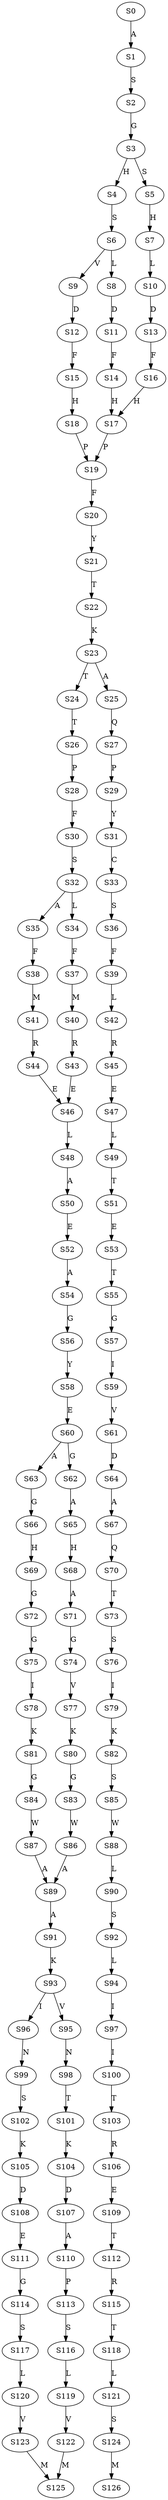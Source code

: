 strict digraph  {
	S0 -> S1 [ label = A ];
	S1 -> S2 [ label = S ];
	S2 -> S3 [ label = G ];
	S3 -> S4 [ label = H ];
	S3 -> S5 [ label = S ];
	S4 -> S6 [ label = S ];
	S5 -> S7 [ label = H ];
	S6 -> S8 [ label = L ];
	S6 -> S9 [ label = V ];
	S7 -> S10 [ label = L ];
	S8 -> S11 [ label = D ];
	S9 -> S12 [ label = D ];
	S10 -> S13 [ label = D ];
	S11 -> S14 [ label = F ];
	S12 -> S15 [ label = F ];
	S13 -> S16 [ label = F ];
	S14 -> S17 [ label = H ];
	S15 -> S18 [ label = H ];
	S16 -> S17 [ label = H ];
	S17 -> S19 [ label = P ];
	S18 -> S19 [ label = P ];
	S19 -> S20 [ label = F ];
	S20 -> S21 [ label = Y ];
	S21 -> S22 [ label = T ];
	S22 -> S23 [ label = K ];
	S23 -> S24 [ label = T ];
	S23 -> S25 [ label = A ];
	S24 -> S26 [ label = T ];
	S25 -> S27 [ label = Q ];
	S26 -> S28 [ label = P ];
	S27 -> S29 [ label = P ];
	S28 -> S30 [ label = F ];
	S29 -> S31 [ label = Y ];
	S30 -> S32 [ label = S ];
	S31 -> S33 [ label = C ];
	S32 -> S34 [ label = L ];
	S32 -> S35 [ label = A ];
	S33 -> S36 [ label = S ];
	S34 -> S37 [ label = F ];
	S35 -> S38 [ label = F ];
	S36 -> S39 [ label = F ];
	S37 -> S40 [ label = M ];
	S38 -> S41 [ label = M ];
	S39 -> S42 [ label = L ];
	S40 -> S43 [ label = R ];
	S41 -> S44 [ label = R ];
	S42 -> S45 [ label = R ];
	S43 -> S46 [ label = E ];
	S44 -> S46 [ label = E ];
	S45 -> S47 [ label = E ];
	S46 -> S48 [ label = L ];
	S47 -> S49 [ label = L ];
	S48 -> S50 [ label = A ];
	S49 -> S51 [ label = T ];
	S50 -> S52 [ label = E ];
	S51 -> S53 [ label = E ];
	S52 -> S54 [ label = A ];
	S53 -> S55 [ label = T ];
	S54 -> S56 [ label = G ];
	S55 -> S57 [ label = G ];
	S56 -> S58 [ label = Y ];
	S57 -> S59 [ label = I ];
	S58 -> S60 [ label = E ];
	S59 -> S61 [ label = V ];
	S60 -> S62 [ label = G ];
	S60 -> S63 [ label = A ];
	S61 -> S64 [ label = D ];
	S62 -> S65 [ label = A ];
	S63 -> S66 [ label = G ];
	S64 -> S67 [ label = A ];
	S65 -> S68 [ label = H ];
	S66 -> S69 [ label = H ];
	S67 -> S70 [ label = Q ];
	S68 -> S71 [ label = A ];
	S69 -> S72 [ label = G ];
	S70 -> S73 [ label = T ];
	S71 -> S74 [ label = G ];
	S72 -> S75 [ label = G ];
	S73 -> S76 [ label = S ];
	S74 -> S77 [ label = V ];
	S75 -> S78 [ label = I ];
	S76 -> S79 [ label = I ];
	S77 -> S80 [ label = K ];
	S78 -> S81 [ label = K ];
	S79 -> S82 [ label = K ];
	S80 -> S83 [ label = G ];
	S81 -> S84 [ label = G ];
	S82 -> S85 [ label = S ];
	S83 -> S86 [ label = W ];
	S84 -> S87 [ label = W ];
	S85 -> S88 [ label = W ];
	S86 -> S89 [ label = A ];
	S87 -> S89 [ label = A ];
	S88 -> S90 [ label = L ];
	S89 -> S91 [ label = A ];
	S90 -> S92 [ label = S ];
	S91 -> S93 [ label = K ];
	S92 -> S94 [ label = L ];
	S93 -> S95 [ label = V ];
	S93 -> S96 [ label = I ];
	S94 -> S97 [ label = I ];
	S95 -> S98 [ label = N ];
	S96 -> S99 [ label = N ];
	S97 -> S100 [ label = I ];
	S98 -> S101 [ label = T ];
	S99 -> S102 [ label = S ];
	S100 -> S103 [ label = T ];
	S101 -> S104 [ label = K ];
	S102 -> S105 [ label = K ];
	S103 -> S106 [ label = R ];
	S104 -> S107 [ label = D ];
	S105 -> S108 [ label = D ];
	S106 -> S109 [ label = E ];
	S107 -> S110 [ label = A ];
	S108 -> S111 [ label = E ];
	S109 -> S112 [ label = T ];
	S110 -> S113 [ label = P ];
	S111 -> S114 [ label = G ];
	S112 -> S115 [ label = R ];
	S113 -> S116 [ label = S ];
	S114 -> S117 [ label = S ];
	S115 -> S118 [ label = T ];
	S116 -> S119 [ label = L ];
	S117 -> S120 [ label = L ];
	S118 -> S121 [ label = L ];
	S119 -> S122 [ label = V ];
	S120 -> S123 [ label = V ];
	S121 -> S124 [ label = S ];
	S122 -> S125 [ label = M ];
	S123 -> S125 [ label = M ];
	S124 -> S126 [ label = M ];
}
